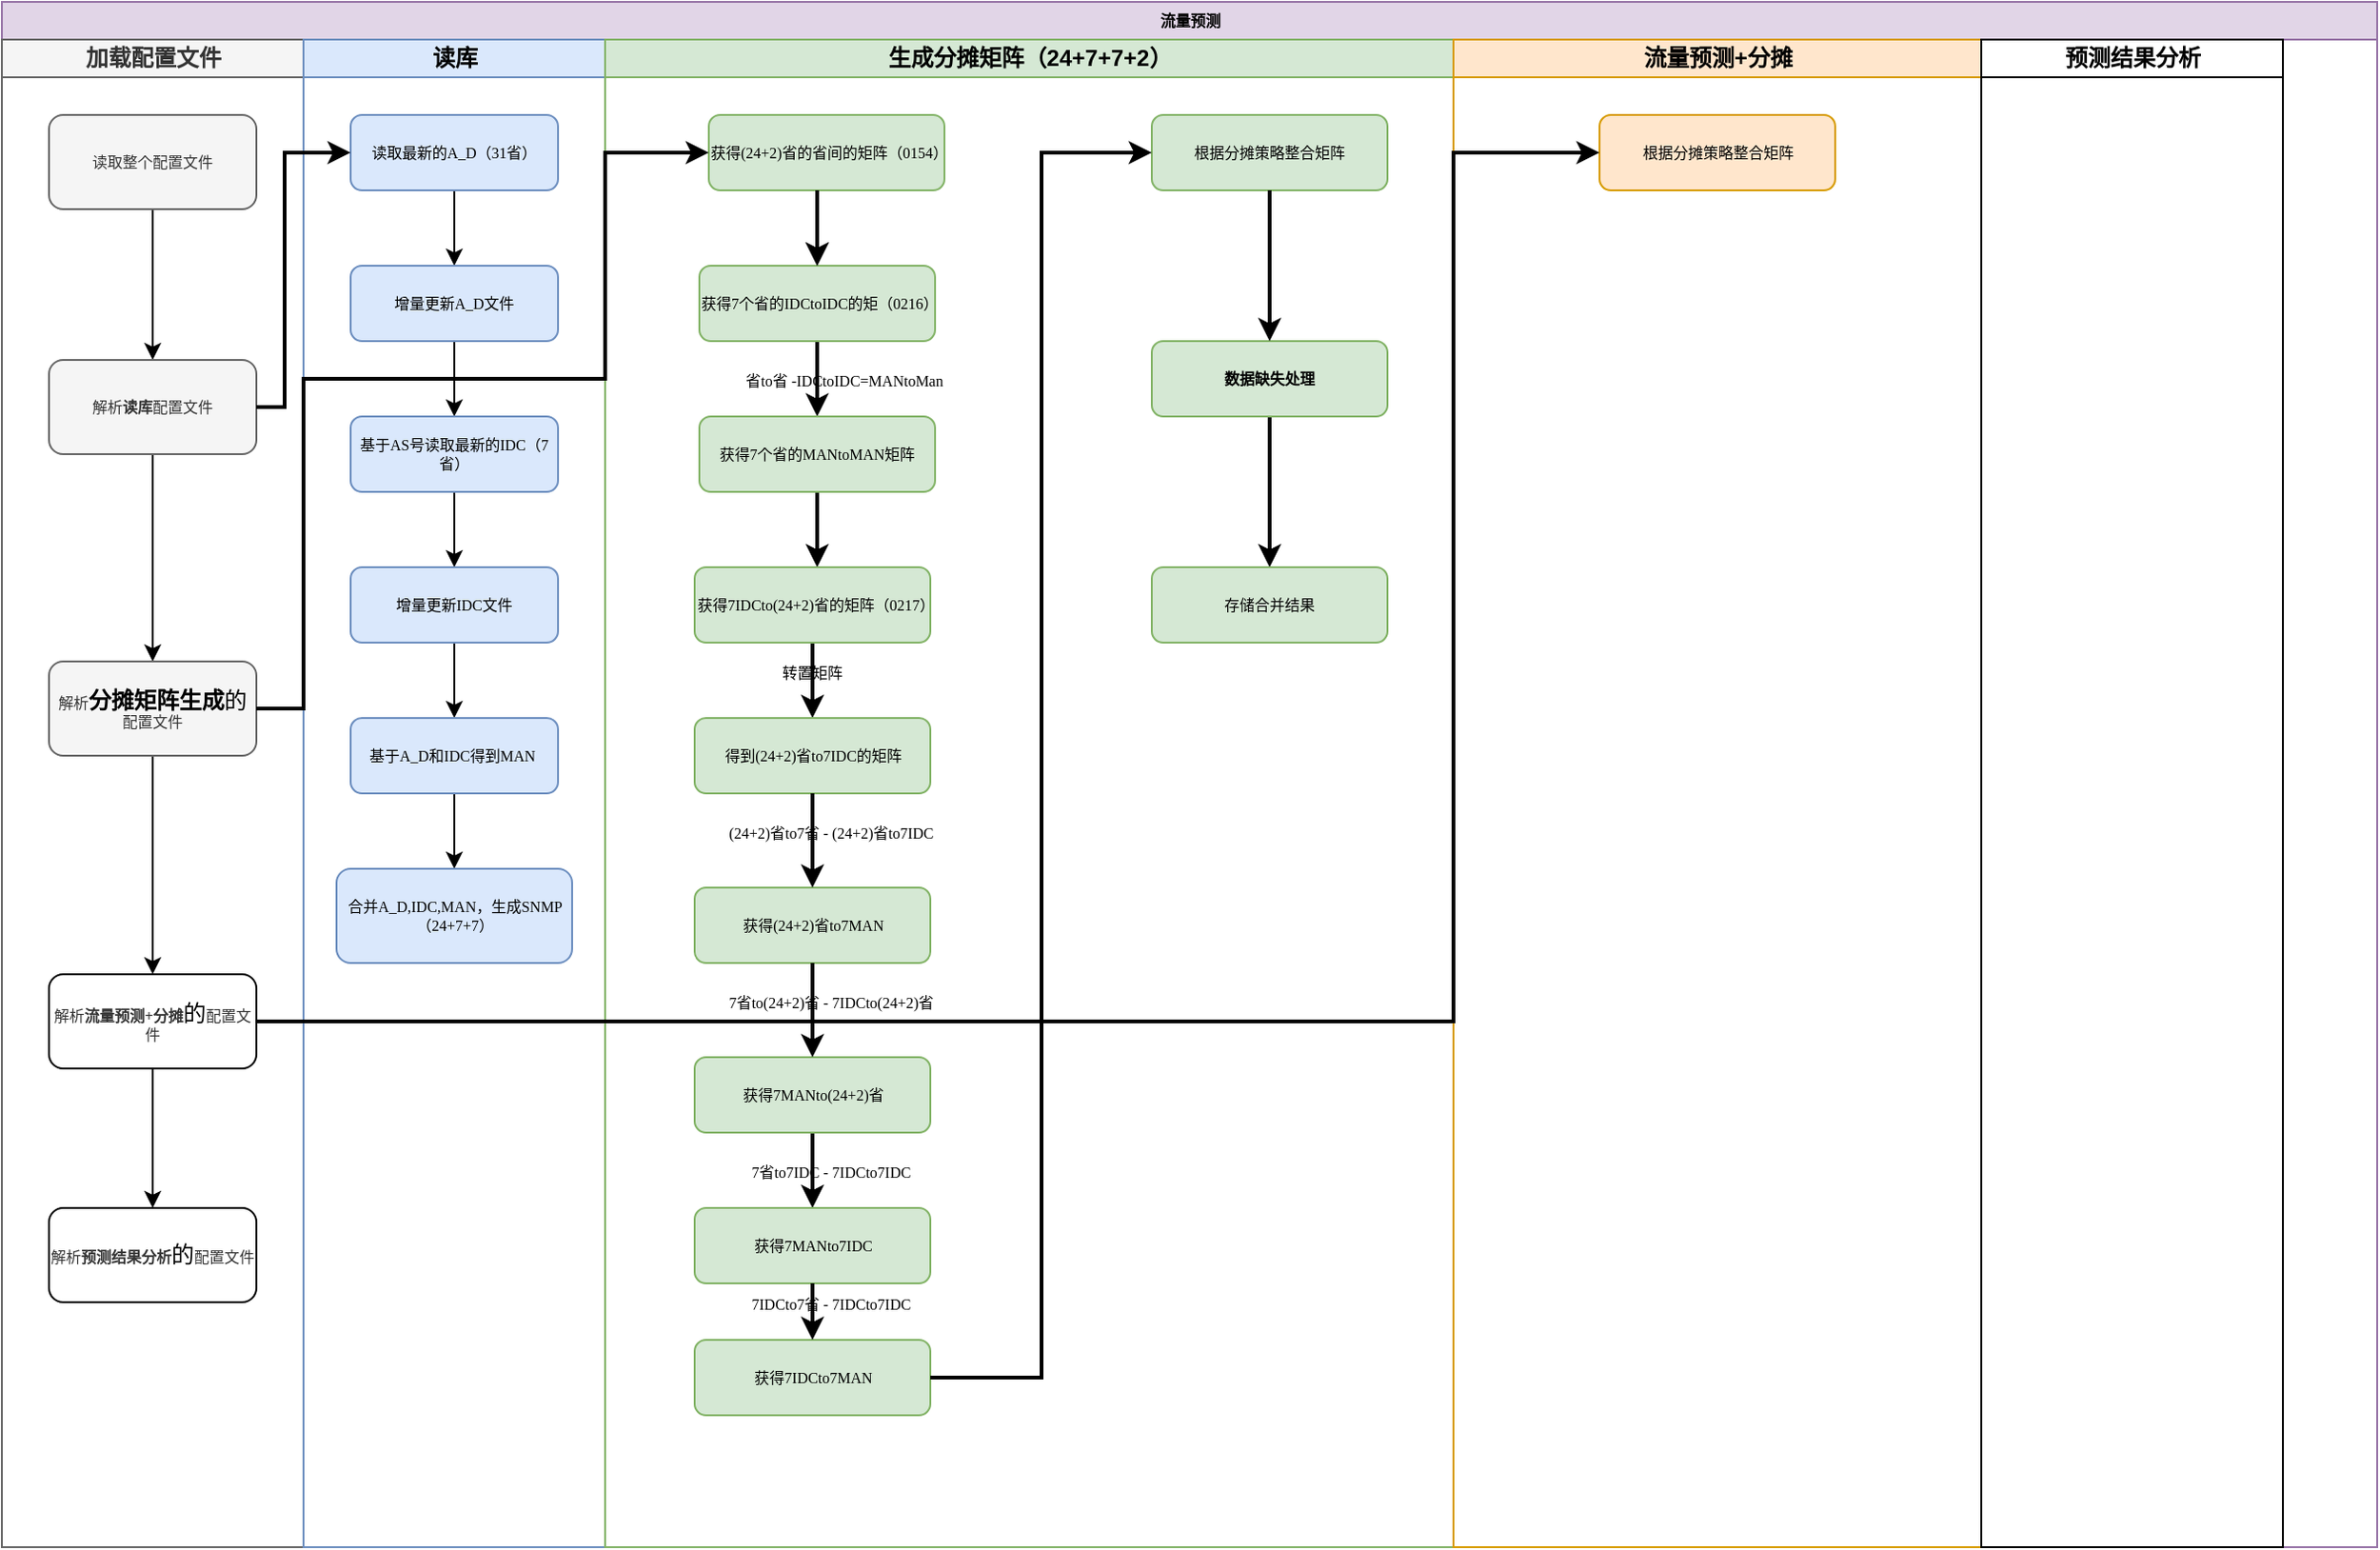 <mxfile version="14.6.11" type="github">
  <diagram name="Page-1" id="74e2e168-ea6b-b213-b513-2b3c1d86103e">
    <mxGraphModel dx="1141" dy="646" grid="1" gridSize="10" guides="1" tooltips="1" connect="1" arrows="1" fold="1" page="1" pageScale="1" pageWidth="1100" pageHeight="850" background="none" math="0" shadow="0">
      <root>
        <mxCell id="0" />
        <mxCell id="1" parent="0" />
        <mxCell id="77e6c97f196da883-1" value="流量预测" style="swimlane;html=1;childLayout=stackLayout;startSize=20;rounded=0;shadow=0;labelBackgroundColor=none;strokeWidth=1;fontFamily=Verdana;fontSize=8;align=center;fillColor=#e1d5e7;strokeColor=#9673a6;" parent="1" vertex="1">
          <mxGeometry x="70" y="60" width="1260" height="820" as="geometry">
            <mxRectangle x="70" y="40" width="60" height="20" as="alternateBounds" />
          </mxGeometry>
        </mxCell>
        <mxCell id="77e6c97f196da883-2" value="加载配置文件" style="swimlane;html=1;startSize=20;fillColor=#f5f5f5;strokeColor=#666666;fontColor=#333333;" parent="77e6c97f196da883-1" vertex="1">
          <mxGeometry y="20" width="160" height="800" as="geometry" />
        </mxCell>
        <mxCell id="Lyl0aHTXtG_z2ggI5j9D-4" style="edgeStyle=orthogonalEdgeStyle;rounded=0;orthogonalLoop=1;jettySize=auto;html=1;exitX=0.5;exitY=1;exitDx=0;exitDy=0;entryX=0.5;entryY=0;entryDx=0;entryDy=0;" edge="1" parent="77e6c97f196da883-2" source="77e6c97f196da883-9" target="Lyl0aHTXtG_z2ggI5j9D-1">
          <mxGeometry relative="1" as="geometry" />
        </mxCell>
        <mxCell id="77e6c97f196da883-9" value="读取整个配置文件" style="rounded=1;whiteSpace=wrap;html=1;shadow=0;labelBackgroundColor=none;strokeWidth=1;fontFamily=Verdana;fontSize=8;align=center;fillColor=#f5f5f5;strokeColor=#666666;fontColor=#333333;" parent="77e6c97f196da883-2" vertex="1">
          <mxGeometry x="25" y="40" width="110" height="50" as="geometry" />
        </mxCell>
        <mxCell id="Lyl0aHTXtG_z2ggI5j9D-5" style="edgeStyle=orthogonalEdgeStyle;rounded=0;orthogonalLoop=1;jettySize=auto;html=1;exitX=0.5;exitY=1;exitDx=0;exitDy=0;" edge="1" parent="77e6c97f196da883-2" source="Lyl0aHTXtG_z2ggI5j9D-1" target="Lyl0aHTXtG_z2ggI5j9D-2">
          <mxGeometry relative="1" as="geometry" />
        </mxCell>
        <mxCell id="Lyl0aHTXtG_z2ggI5j9D-1" value="解析&lt;b&gt;读库&lt;/b&gt;配置文件" style="rounded=1;whiteSpace=wrap;html=1;shadow=0;labelBackgroundColor=none;strokeWidth=1;fontFamily=Verdana;fontSize=8;align=center;fillColor=#f5f5f5;strokeColor=#666666;fontColor=#333333;" vertex="1" parent="77e6c97f196da883-2">
          <mxGeometry x="25" y="170" width="110" height="50" as="geometry" />
        </mxCell>
        <mxCell id="Lyl0aHTXtG_z2ggI5j9D-6" style="edgeStyle=orthogonalEdgeStyle;rounded=0;orthogonalLoop=1;jettySize=auto;html=1;exitX=0.5;exitY=1;exitDx=0;exitDy=0;entryX=0.5;entryY=0;entryDx=0;entryDy=0;" edge="1" parent="77e6c97f196da883-2" source="Lyl0aHTXtG_z2ggI5j9D-2" target="Lyl0aHTXtG_z2ggI5j9D-3">
          <mxGeometry relative="1" as="geometry" />
        </mxCell>
        <mxCell id="Lyl0aHTXtG_z2ggI5j9D-2" value="解析&lt;span style=&quot;color: rgb(0 , 0 , 0) ; font-family: &amp;#34;helvetica&amp;#34; ; font-size: 12px ; font-weight: 700&quot;&gt;分摊矩阵生成&lt;/span&gt;&lt;span style=&quot;color: rgb(0 , 0 , 0) ; font-family: &amp;#34;helvetica&amp;#34; ; font-size: 12px&quot;&gt;的&lt;/span&gt;配置文件" style="rounded=1;whiteSpace=wrap;html=1;shadow=0;labelBackgroundColor=none;strokeWidth=1;fontFamily=Verdana;fontSize=8;align=center;fillColor=#f5f5f5;strokeColor=#666666;fontColor=#333333;" vertex="1" parent="77e6c97f196da883-2">
          <mxGeometry x="25" y="330" width="110" height="50" as="geometry" />
        </mxCell>
        <mxCell id="77e6c97f196da883-10" value="&lt;span style=&quot;color: rgb(51 , 51 , 51)&quot;&gt;解析&lt;b&gt;预测结果分析&lt;/b&gt;&lt;/span&gt;&lt;span style=&quot;font-size: 12px ; font-family: &amp;#34;helvetica&amp;#34;&quot;&gt;的&lt;/span&gt;&lt;span style=&quot;color: rgb(51 , 51 , 51)&quot;&gt;配置文件&lt;/span&gt;" style="rounded=1;whiteSpace=wrap;html=1;shadow=0;labelBackgroundColor=none;strokeWidth=1;fontFamily=Verdana;fontSize=8;align=center;" parent="77e6c97f196da883-2" vertex="1">
          <mxGeometry x="25" y="620" width="110" height="50" as="geometry" />
        </mxCell>
        <mxCell id="Lyl0aHTXtG_z2ggI5j9D-7" style="edgeStyle=orthogonalEdgeStyle;rounded=0;orthogonalLoop=1;jettySize=auto;html=1;exitX=0.5;exitY=1;exitDx=0;exitDy=0;entryX=0.5;entryY=0;entryDx=0;entryDy=0;" edge="1" parent="77e6c97f196da883-2" source="Lyl0aHTXtG_z2ggI5j9D-3" target="77e6c97f196da883-10">
          <mxGeometry relative="1" as="geometry" />
        </mxCell>
        <mxCell id="Lyl0aHTXtG_z2ggI5j9D-3" value="&lt;span style=&quot;color: rgb(51 , 51 , 51)&quot;&gt;解析&lt;b&gt;流量预测+分摊&lt;/b&gt;&lt;/span&gt;&lt;span style=&quot;font-size: 12px ; font-family: &amp;#34;helvetica&amp;#34;&quot;&gt;的&lt;/span&gt;&lt;span style=&quot;color: rgb(51 , 51 , 51)&quot;&gt;配置文件&lt;/span&gt;" style="rounded=1;whiteSpace=wrap;html=1;shadow=0;labelBackgroundColor=none;strokeWidth=1;fontFamily=Verdana;fontSize=8;align=center;" vertex="1" parent="77e6c97f196da883-2">
          <mxGeometry x="25" y="496" width="110" height="50" as="geometry" />
        </mxCell>
        <mxCell id="77e6c97f196da883-3" value="读库" style="swimlane;html=1;startSize=20;fillColor=#dae8fc;strokeColor=#6c8ebf;" parent="77e6c97f196da883-1" vertex="1">
          <mxGeometry x="160" y="20" width="160" height="800" as="geometry" />
        </mxCell>
        <mxCell id="Lyl0aHTXtG_z2ggI5j9D-16" style="edgeStyle=orthogonalEdgeStyle;curved=1;rounded=0;orthogonalLoop=1;jettySize=auto;html=1;exitX=0.5;exitY=1;exitDx=0;exitDy=0;entryX=0.5;entryY=0;entryDx=0;entryDy=0;" edge="1" parent="77e6c97f196da883-3" source="Lyl0aHTXtG_z2ggI5j9D-8" target="Lyl0aHTXtG_z2ggI5j9D-10">
          <mxGeometry relative="1" as="geometry" />
        </mxCell>
        <mxCell id="Lyl0aHTXtG_z2ggI5j9D-8" value="读取最新的A_D（31省）" style="rounded=1;whiteSpace=wrap;html=1;shadow=0;labelBackgroundColor=none;strokeWidth=1;fontFamily=Verdana;fontSize=8;align=center;fillColor=#dae8fc;strokeColor=#6c8ebf;" vertex="1" parent="77e6c97f196da883-3">
          <mxGeometry x="25" y="40" width="110" height="40" as="geometry" />
        </mxCell>
        <mxCell id="Lyl0aHTXtG_z2ggI5j9D-17" style="edgeStyle=orthogonalEdgeStyle;curved=1;rounded=0;orthogonalLoop=1;jettySize=auto;html=1;exitX=0.5;exitY=1;exitDx=0;exitDy=0;entryX=0.5;entryY=0;entryDx=0;entryDy=0;" edge="1" parent="77e6c97f196da883-3" source="Lyl0aHTXtG_z2ggI5j9D-10" target="Lyl0aHTXtG_z2ggI5j9D-11">
          <mxGeometry relative="1" as="geometry" />
        </mxCell>
        <mxCell id="Lyl0aHTXtG_z2ggI5j9D-10" value="增量更新A_D文件" style="rounded=1;whiteSpace=wrap;html=1;shadow=0;labelBackgroundColor=none;strokeWidth=1;fontFamily=Verdana;fontSize=8;align=center;fillColor=#dae8fc;strokeColor=#6c8ebf;" vertex="1" parent="77e6c97f196da883-3">
          <mxGeometry x="25" y="120" width="110" height="40" as="geometry" />
        </mxCell>
        <mxCell id="Lyl0aHTXtG_z2ggI5j9D-18" style="edgeStyle=orthogonalEdgeStyle;curved=1;rounded=0;orthogonalLoop=1;jettySize=auto;html=1;exitX=0.5;exitY=1;exitDx=0;exitDy=0;entryX=0.5;entryY=0;entryDx=0;entryDy=0;" edge="1" parent="77e6c97f196da883-3" source="Lyl0aHTXtG_z2ggI5j9D-11" target="Lyl0aHTXtG_z2ggI5j9D-12">
          <mxGeometry relative="1" as="geometry" />
        </mxCell>
        <mxCell id="Lyl0aHTXtG_z2ggI5j9D-11" value="基于AS号读取最新的IDC（7省）" style="rounded=1;whiteSpace=wrap;html=1;shadow=0;labelBackgroundColor=none;strokeWidth=1;fontFamily=Verdana;fontSize=8;align=center;fillColor=#dae8fc;strokeColor=#6c8ebf;" vertex="1" parent="77e6c97f196da883-3">
          <mxGeometry x="25" y="200" width="110" height="40" as="geometry" />
        </mxCell>
        <mxCell id="Lyl0aHTXtG_z2ggI5j9D-19" style="edgeStyle=orthogonalEdgeStyle;curved=1;rounded=0;orthogonalLoop=1;jettySize=auto;html=1;exitX=0.5;exitY=1;exitDx=0;exitDy=0;entryX=0.5;entryY=0;entryDx=0;entryDy=0;" edge="1" parent="77e6c97f196da883-3" source="Lyl0aHTXtG_z2ggI5j9D-12" target="Lyl0aHTXtG_z2ggI5j9D-14">
          <mxGeometry relative="1" as="geometry" />
        </mxCell>
        <mxCell id="Lyl0aHTXtG_z2ggI5j9D-12" value="增量更新IDC文件" style="rounded=1;whiteSpace=wrap;html=1;shadow=0;labelBackgroundColor=none;strokeWidth=1;fontFamily=Verdana;fontSize=8;align=center;fillColor=#dae8fc;strokeColor=#6c8ebf;" vertex="1" parent="77e6c97f196da883-3">
          <mxGeometry x="25" y="280" width="110" height="40" as="geometry" />
        </mxCell>
        <mxCell id="Lyl0aHTXtG_z2ggI5j9D-20" style="edgeStyle=orthogonalEdgeStyle;curved=1;rounded=0;orthogonalLoop=1;jettySize=auto;html=1;exitX=0.5;exitY=1;exitDx=0;exitDy=0;entryX=0.5;entryY=0;entryDx=0;entryDy=0;" edge="1" parent="77e6c97f196da883-3" source="Lyl0aHTXtG_z2ggI5j9D-14" target="Lyl0aHTXtG_z2ggI5j9D-15">
          <mxGeometry relative="1" as="geometry" />
        </mxCell>
        <mxCell id="Lyl0aHTXtG_z2ggI5j9D-14" value="基于A_D和IDC得到MAN&amp;nbsp;" style="rounded=1;whiteSpace=wrap;html=1;shadow=0;labelBackgroundColor=none;strokeWidth=1;fontFamily=Verdana;fontSize=8;align=center;fillColor=#dae8fc;strokeColor=#6c8ebf;" vertex="1" parent="77e6c97f196da883-3">
          <mxGeometry x="25" y="360" width="110" height="40" as="geometry" />
        </mxCell>
        <mxCell id="Lyl0aHTXtG_z2ggI5j9D-15" value="合并A_D,IDC,MAN，生成SNMP（24+7+7）" style="rounded=1;whiteSpace=wrap;html=1;shadow=0;labelBackgroundColor=none;strokeWidth=1;fontFamily=Verdana;fontSize=8;align=center;fillColor=#dae8fc;strokeColor=#6c8ebf;" vertex="1" parent="77e6c97f196da883-3">
          <mxGeometry x="17.5" y="440" width="125" height="50" as="geometry" />
        </mxCell>
        <mxCell id="77e6c97f196da883-4" value="生成分摊矩阵（24+7+7+2）" style="swimlane;html=1;startSize=20;fillColor=#d5e8d4;strokeColor=#82b366;" parent="77e6c97f196da883-1" vertex="1">
          <mxGeometry x="320" y="20" width="450" height="800" as="geometry" />
        </mxCell>
        <mxCell id="Lyl0aHTXtG_z2ggI5j9D-21" value="获得(24+2)省的省间的矩阵（0154）" style="rounded=1;whiteSpace=wrap;html=1;shadow=0;labelBackgroundColor=none;strokeWidth=1;fontFamily=Verdana;fontSize=8;align=center;fillColor=#d5e8d4;strokeColor=#82b366;" vertex="1" parent="77e6c97f196da883-4">
          <mxGeometry x="55" y="40" width="125" height="40" as="geometry" />
        </mxCell>
        <mxCell id="Lyl0aHTXtG_z2ggI5j9D-38" style="edgeStyle=elbowEdgeStyle;rounded=0;orthogonalLoop=1;jettySize=auto;html=1;exitX=0.5;exitY=1;exitDx=0;exitDy=0;entryX=0.5;entryY=0;entryDx=0;entryDy=0;strokeWidth=2;" edge="1" parent="77e6c97f196da883-4" source="Lyl0aHTXtG_z2ggI5j9D-23" target="Lyl0aHTXtG_z2ggI5j9D-27">
          <mxGeometry relative="1" as="geometry" />
        </mxCell>
        <mxCell id="Lyl0aHTXtG_z2ggI5j9D-23" value="获得7个省的IDCtoIDC的矩（0216）" style="rounded=1;whiteSpace=wrap;html=1;shadow=0;labelBackgroundColor=none;strokeWidth=1;fontFamily=Verdana;fontSize=8;align=center;fillColor=#d5e8d4;strokeColor=#82b366;" vertex="1" parent="77e6c97f196da883-4">
          <mxGeometry x="50" y="120" width="125" height="40" as="geometry" />
        </mxCell>
        <mxCell id="Lyl0aHTXtG_z2ggI5j9D-56" style="edgeStyle=elbowEdgeStyle;rounded=0;orthogonalLoop=1;jettySize=auto;html=1;exitX=0.5;exitY=1;exitDx=0;exitDy=0;strokeWidth=2;" edge="1" parent="77e6c97f196da883-4" source="Lyl0aHTXtG_z2ggI5j9D-27" target="Lyl0aHTXtG_z2ggI5j9D-29">
          <mxGeometry relative="1" as="geometry" />
        </mxCell>
        <mxCell id="Lyl0aHTXtG_z2ggI5j9D-27" value="获得7个省的MANtoMAN矩阵" style="rounded=1;whiteSpace=wrap;html=1;shadow=0;labelBackgroundColor=none;strokeWidth=1;fontFamily=Verdana;fontSize=8;align=center;fillColor=#d5e8d4;strokeColor=#82b366;" vertex="1" parent="77e6c97f196da883-4">
          <mxGeometry x="50" y="200" width="125" height="40" as="geometry" />
        </mxCell>
        <mxCell id="Lyl0aHTXtG_z2ggI5j9D-41" style="edgeStyle=elbowEdgeStyle;rounded=0;orthogonalLoop=1;jettySize=auto;html=1;exitX=0.5;exitY=1;exitDx=0;exitDy=0;strokeWidth=2;" edge="1" parent="77e6c97f196da883-4" source="Lyl0aHTXtG_z2ggI5j9D-29" target="Lyl0aHTXtG_z2ggI5j9D-30">
          <mxGeometry relative="1" as="geometry" />
        </mxCell>
        <mxCell id="Lyl0aHTXtG_z2ggI5j9D-29" value="获得7IDCto(24+2)省的矩阵（0217）" style="rounded=1;whiteSpace=wrap;html=1;shadow=0;labelBackgroundColor=none;strokeWidth=1;fontFamily=Verdana;fontSize=8;align=center;fillColor=#d5e8d4;strokeColor=#82b366;" vertex="1" parent="77e6c97f196da883-4">
          <mxGeometry x="47.5" y="280" width="125" height="40" as="geometry" />
        </mxCell>
        <mxCell id="Lyl0aHTXtG_z2ggI5j9D-30" value="得到(24+2)省to7IDC的矩阵" style="rounded=1;whiteSpace=wrap;html=1;shadow=0;labelBackgroundColor=none;strokeWidth=1;fontFamily=Verdana;fontSize=8;align=center;fillColor=#d5e8d4;strokeColor=#82b366;" vertex="1" parent="77e6c97f196da883-4">
          <mxGeometry x="47.5" y="360" width="125" height="40" as="geometry" />
        </mxCell>
        <mxCell id="Lyl0aHTXtG_z2ggI5j9D-37" value="" style="edgeStyle=elbowEdgeStyle;rounded=0;orthogonalLoop=1;jettySize=auto;html=1;strokeWidth=2;entryX=0.5;entryY=0;entryDx=0;entryDy=0;" edge="1" parent="77e6c97f196da883-4" source="Lyl0aHTXtG_z2ggI5j9D-21" target="Lyl0aHTXtG_z2ggI5j9D-23">
          <mxGeometry relative="1" as="geometry">
            <mxPoint x="120" y="90" as="targetPoint" />
          </mxGeometry>
        </mxCell>
        <mxCell id="Lyl0aHTXtG_z2ggI5j9D-40" value="&lt;span style=&quot;font-family: &amp;#34;verdana&amp;#34; ; font-size: 8px&quot;&gt;转置矩阵&lt;/span&gt;" style="text;html=1;strokeColor=none;fillColor=none;align=center;verticalAlign=middle;whiteSpace=wrap;rounded=0;" vertex="1" parent="77e6c97f196da883-4">
          <mxGeometry x="80" y="325" width="60" height="20" as="geometry" />
        </mxCell>
        <mxCell id="Lyl0aHTXtG_z2ggI5j9D-44" value="&lt;span style=&quot;font-family: &amp;#34;verdana&amp;#34; ; font-size: 8px&quot;&gt;(24+2)省to7省 - (24+2)省to7IDC&lt;/span&gt;" style="text;html=1;strokeColor=none;fillColor=none;align=center;verticalAlign=middle;whiteSpace=wrap;rounded=0;" vertex="1" parent="77e6c97f196da883-4">
          <mxGeometry x="5" y="410" width="230" height="20" as="geometry" />
        </mxCell>
        <mxCell id="Lyl0aHTXtG_z2ggI5j9D-42" value="获得(24+2)省to7MAN" style="rounded=1;whiteSpace=wrap;html=1;shadow=0;labelBackgroundColor=none;strokeWidth=1;fontFamily=Verdana;fontSize=8;align=center;fillColor=#d5e8d4;strokeColor=#82b366;" vertex="1" parent="77e6c97f196da883-4">
          <mxGeometry x="47.5" y="450" width="125" height="40" as="geometry" />
        </mxCell>
        <mxCell id="Lyl0aHTXtG_z2ggI5j9D-43" value="" style="edgeStyle=elbowEdgeStyle;rounded=0;orthogonalLoop=1;jettySize=auto;html=1;strokeWidth=2;" edge="1" parent="77e6c97f196da883-4" source="Lyl0aHTXtG_z2ggI5j9D-30" target="Lyl0aHTXtG_z2ggI5j9D-42">
          <mxGeometry relative="1" as="geometry" />
        </mxCell>
        <mxCell id="Lyl0aHTXtG_z2ggI5j9D-51" style="edgeStyle=elbowEdgeStyle;rounded=0;orthogonalLoop=1;jettySize=auto;html=1;exitX=0.5;exitY=1;exitDx=0;exitDy=0;entryX=0.5;entryY=0;entryDx=0;entryDy=0;strokeWidth=2;" edge="1" parent="77e6c97f196da883-4" source="Lyl0aHTXtG_z2ggI5j9D-46" target="Lyl0aHTXtG_z2ggI5j9D-50">
          <mxGeometry relative="1" as="geometry" />
        </mxCell>
        <mxCell id="Lyl0aHTXtG_z2ggI5j9D-46" value="获得7MANto(24+2)省" style="rounded=1;whiteSpace=wrap;html=1;shadow=0;labelBackgroundColor=none;strokeWidth=1;fontFamily=Verdana;fontSize=8;align=center;fillColor=#d5e8d4;strokeColor=#82b366;" vertex="1" parent="77e6c97f196da883-4">
          <mxGeometry x="47.5" y="540" width="125" height="40" as="geometry" />
        </mxCell>
        <mxCell id="Lyl0aHTXtG_z2ggI5j9D-47" value="" style="edgeStyle=elbowEdgeStyle;rounded=0;orthogonalLoop=1;jettySize=auto;html=1;strokeWidth=2;" edge="1" parent="77e6c97f196da883-4" source="Lyl0aHTXtG_z2ggI5j9D-42" target="Lyl0aHTXtG_z2ggI5j9D-46">
          <mxGeometry relative="1" as="geometry" />
        </mxCell>
        <mxCell id="Lyl0aHTXtG_z2ggI5j9D-49" value="&lt;span style=&quot;font-family: &amp;#34;verdana&amp;#34; ; font-size: 8px&quot;&gt;7省to(24+2)省 - 7IDCto(24+2)省&lt;/span&gt;" style="text;html=1;strokeColor=none;fillColor=none;align=center;verticalAlign=middle;whiteSpace=wrap;rounded=0;" vertex="1" parent="77e6c97f196da883-4">
          <mxGeometry x="5" y="500" width="230" height="20" as="geometry" />
        </mxCell>
        <mxCell id="Lyl0aHTXtG_z2ggI5j9D-50" value="获得7MANto7IDC" style="rounded=1;whiteSpace=wrap;html=1;shadow=0;labelBackgroundColor=none;strokeWidth=1;fontFamily=Verdana;fontSize=8;align=center;fillColor=#d5e8d4;strokeColor=#82b366;" vertex="1" parent="77e6c97f196da883-4">
          <mxGeometry x="47.5" y="620" width="125" height="40" as="geometry" />
        </mxCell>
        <mxCell id="Lyl0aHTXtG_z2ggI5j9D-52" value="&lt;span style=&quot;font-family: &amp;#34;verdana&amp;#34; ; font-size: 8px&quot;&gt;7省to7IDC - 7IDCto7IDC&lt;/span&gt;" style="text;html=1;strokeColor=none;fillColor=none;align=center;verticalAlign=middle;whiteSpace=wrap;rounded=0;" vertex="1" parent="77e6c97f196da883-4">
          <mxGeometry x="5" y="590" width="230" height="20" as="geometry" />
        </mxCell>
        <mxCell id="Lyl0aHTXtG_z2ggI5j9D-53" value="获得7IDCto7MAN" style="rounded=1;whiteSpace=wrap;html=1;shadow=0;labelBackgroundColor=none;strokeWidth=1;fontFamily=Verdana;fontSize=8;align=center;fillColor=#d5e8d4;strokeColor=#82b366;" vertex="1" parent="77e6c97f196da883-4">
          <mxGeometry x="47.5" y="690" width="125" height="40" as="geometry" />
        </mxCell>
        <mxCell id="Lyl0aHTXtG_z2ggI5j9D-54" value="" style="edgeStyle=elbowEdgeStyle;rounded=0;orthogonalLoop=1;jettySize=auto;html=1;strokeWidth=2;" edge="1" parent="77e6c97f196da883-4" source="Lyl0aHTXtG_z2ggI5j9D-50" target="Lyl0aHTXtG_z2ggI5j9D-53">
          <mxGeometry relative="1" as="geometry" />
        </mxCell>
        <mxCell id="Lyl0aHTXtG_z2ggI5j9D-55" value="&lt;span style=&quot;font-family: &amp;#34;verdana&amp;#34; ; font-size: 8px&quot;&gt;7IDCto7省 - 7IDCto7IDC&lt;/span&gt;" style="text;html=1;strokeColor=none;fillColor=none;align=center;verticalAlign=middle;whiteSpace=wrap;rounded=0;" vertex="1" parent="77e6c97f196da883-4">
          <mxGeometry x="5" y="660" width="230" height="20" as="geometry" />
        </mxCell>
        <mxCell id="Lyl0aHTXtG_z2ggI5j9D-57" value="根据分摊策略整合矩阵" style="rounded=1;whiteSpace=wrap;html=1;shadow=0;labelBackgroundColor=none;strokeWidth=1;fontFamily=Verdana;fontSize=8;align=center;fillColor=#d5e8d4;strokeColor=#82b366;" vertex="1" parent="77e6c97f196da883-4">
          <mxGeometry x="290" y="40" width="125" height="40" as="geometry" />
        </mxCell>
        <mxCell id="Lyl0aHTXtG_z2ggI5j9D-58" value="" style="edgeStyle=elbowEdgeStyle;rounded=0;orthogonalLoop=1;jettySize=auto;html=1;strokeWidth=2;" edge="1" parent="77e6c97f196da883-4" source="Lyl0aHTXtG_z2ggI5j9D-53" target="Lyl0aHTXtG_z2ggI5j9D-57">
          <mxGeometry relative="1" as="geometry" />
        </mxCell>
        <mxCell id="Lyl0aHTXtG_z2ggI5j9D-61" value="" style="edgeStyle=elbowEdgeStyle;rounded=0;orthogonalLoop=1;jettySize=auto;html=1;strokeWidth=2;entryX=0.5;entryY=0;entryDx=0;entryDy=0;" edge="1" parent="77e6c97f196da883-4">
          <mxGeometry relative="1" as="geometry">
            <mxPoint x="112.5" y="80" as="sourcePoint" />
            <mxPoint x="112" y="120" as="targetPoint" />
          </mxGeometry>
        </mxCell>
        <mxCell id="77e6c97f196da883-5" value="流量预测+分摊" style="swimlane;html=1;startSize=20;fillColor=#ffe6cc;strokeColor=#d79b00;" parent="77e6c97f196da883-1" vertex="1">
          <mxGeometry x="770" y="20" width="280" height="800" as="geometry" />
        </mxCell>
        <mxCell id="Lyl0aHTXtG_z2ggI5j9D-65" value="根据分摊策略整合矩阵" style="rounded=1;whiteSpace=wrap;html=1;shadow=0;labelBackgroundColor=none;strokeWidth=1;fontFamily=Verdana;fontSize=8;align=center;fillColor=#ffe6cc;strokeColor=#d79b00;" vertex="1" parent="77e6c97f196da883-5">
          <mxGeometry x="77.5" y="40" width="125" height="40" as="geometry" />
        </mxCell>
        <mxCell id="77e6c97f196da883-6" value="预测结果分析" style="swimlane;html=1;startSize=20;" parent="77e6c97f196da883-1" vertex="1">
          <mxGeometry x="1050" y="20" width="160" height="800" as="geometry" />
        </mxCell>
        <mxCell id="77e6c97f196da883-37" style="edgeStyle=orthogonalEdgeStyle;rounded=1;html=1;labelBackgroundColor=none;startArrow=none;startFill=0;startSize=5;endArrow=classicThin;endFill=1;endSize=5;jettySize=auto;orthogonalLoop=1;strokeWidth=1;fontFamily=Verdana;fontSize=8" parent="77e6c97f196da883-6" target="77e6c97f196da883-21" edge="1">
          <mxGeometry relative="1" as="geometry">
            <mxPoint x="80" y="460" as="sourcePoint" />
          </mxGeometry>
        </mxCell>
        <mxCell id="77e6c97f196da883-38" style="edgeStyle=orthogonalEdgeStyle;rounded=1;html=1;labelBackgroundColor=none;startArrow=none;startFill=0;startSize=5;endArrow=classicThin;endFill=1;endSize=5;jettySize=auto;orthogonalLoop=1;strokeWidth=1;fontFamily=Verdana;fontSize=8" parent="77e6c97f196da883-6" target="77e6c97f196da883-22" edge="1">
          <mxGeometry relative="1" as="geometry">
            <mxPoint x="80" y="540" as="sourcePoint" />
          </mxGeometry>
        </mxCell>
        <mxCell id="Lyl0aHTXtG_z2ggI5j9D-9" style="edgeStyle=elbowEdgeStyle;rounded=0;orthogonalLoop=1;jettySize=auto;html=1;exitX=1;exitY=0.5;exitDx=0;exitDy=0;entryX=0;entryY=0.5;entryDx=0;entryDy=0;strokeWidth=2;" edge="1" parent="77e6c97f196da883-1" source="Lyl0aHTXtG_z2ggI5j9D-1" target="Lyl0aHTXtG_z2ggI5j9D-8">
          <mxGeometry relative="1" as="geometry">
            <Array as="points">
              <mxPoint x="150" y="170" />
              <mxPoint x="160" y="120" />
            </Array>
          </mxGeometry>
        </mxCell>
        <mxCell id="Lyl0aHTXtG_z2ggI5j9D-22" style="edgeStyle=orthogonalEdgeStyle;rounded=0;orthogonalLoop=1;jettySize=auto;html=1;exitX=1;exitY=0.5;exitDx=0;exitDy=0;entryX=0;entryY=0.5;entryDx=0;entryDy=0;strokeWidth=2;" edge="1" parent="77e6c97f196da883-1" source="Lyl0aHTXtG_z2ggI5j9D-2" target="Lyl0aHTXtG_z2ggI5j9D-21">
          <mxGeometry relative="1" as="geometry">
            <Array as="points">
              <mxPoint x="160" y="375" />
              <mxPoint x="160" y="200" />
              <mxPoint x="320" y="200" />
              <mxPoint x="320" y="80" />
            </Array>
          </mxGeometry>
        </mxCell>
        <mxCell id="Lyl0aHTXtG_z2ggI5j9D-66" style="edgeStyle=elbowEdgeStyle;rounded=0;orthogonalLoop=1;jettySize=auto;html=1;exitX=1;exitY=0.5;exitDx=0;exitDy=0;entryX=0;entryY=0.5;entryDx=0;entryDy=0;strokeWidth=2;" edge="1" parent="77e6c97f196da883-1" source="Lyl0aHTXtG_z2ggI5j9D-3" target="Lyl0aHTXtG_z2ggI5j9D-65">
          <mxGeometry relative="1" as="geometry">
            <Array as="points">
              <mxPoint x="770" y="530" />
              <mxPoint x="760" y="210" />
            </Array>
          </mxGeometry>
        </mxCell>
        <mxCell id="Lyl0aHTXtG_z2ggI5j9D-33" value="&lt;span style=&quot;font-family: &amp;#34;verdana&amp;#34; ; font-size: 8px&quot;&gt;省to省 -IDCtoIDC=MANtoMan&lt;/span&gt;" style="text;html=1;strokeColor=none;fillColor=none;align=center;verticalAlign=middle;whiteSpace=wrap;rounded=0;" vertex="1" parent="1">
          <mxGeometry x="412.5" y="260" width="207.5" as="geometry" />
        </mxCell>
        <mxCell id="Lyl0aHTXtG_z2ggI5j9D-63" value="" style="edgeStyle=elbowEdgeStyle;rounded=0;orthogonalLoop=1;jettySize=auto;html=1;strokeWidth=2;" edge="1" parent="1" source="Lyl0aHTXtG_z2ggI5j9D-59" target="Lyl0aHTXtG_z2ggI5j9D-62">
          <mxGeometry relative="1" as="geometry" />
        </mxCell>
        <mxCell id="Lyl0aHTXtG_z2ggI5j9D-59" value="&lt;b&gt;数据缺失处理&lt;/b&gt;" style="rounded=1;whiteSpace=wrap;html=1;shadow=0;labelBackgroundColor=none;strokeWidth=1;fontFamily=Verdana;fontSize=8;align=center;fillColor=#d5e8d4;strokeColor=#82b366;" vertex="1" parent="1">
          <mxGeometry x="680" y="240" width="125" height="40" as="geometry" />
        </mxCell>
        <mxCell id="Lyl0aHTXtG_z2ggI5j9D-60" value="" style="edgeStyle=elbowEdgeStyle;rounded=0;orthogonalLoop=1;jettySize=auto;html=1;strokeWidth=2;" edge="1" parent="1" source="Lyl0aHTXtG_z2ggI5j9D-57" target="Lyl0aHTXtG_z2ggI5j9D-59">
          <mxGeometry relative="1" as="geometry" />
        </mxCell>
        <mxCell id="Lyl0aHTXtG_z2ggI5j9D-62" value="&lt;span&gt;存储合并结果&lt;/span&gt;" style="rounded=1;whiteSpace=wrap;html=1;shadow=0;labelBackgroundColor=none;strokeWidth=1;fontFamily=Verdana;fontSize=8;align=center;fillColor=#d5e8d4;strokeColor=#82b366;fontStyle=0" vertex="1" parent="1">
          <mxGeometry x="680" y="360" width="125" height="40" as="geometry" />
        </mxCell>
      </root>
    </mxGraphModel>
  </diagram>
</mxfile>

